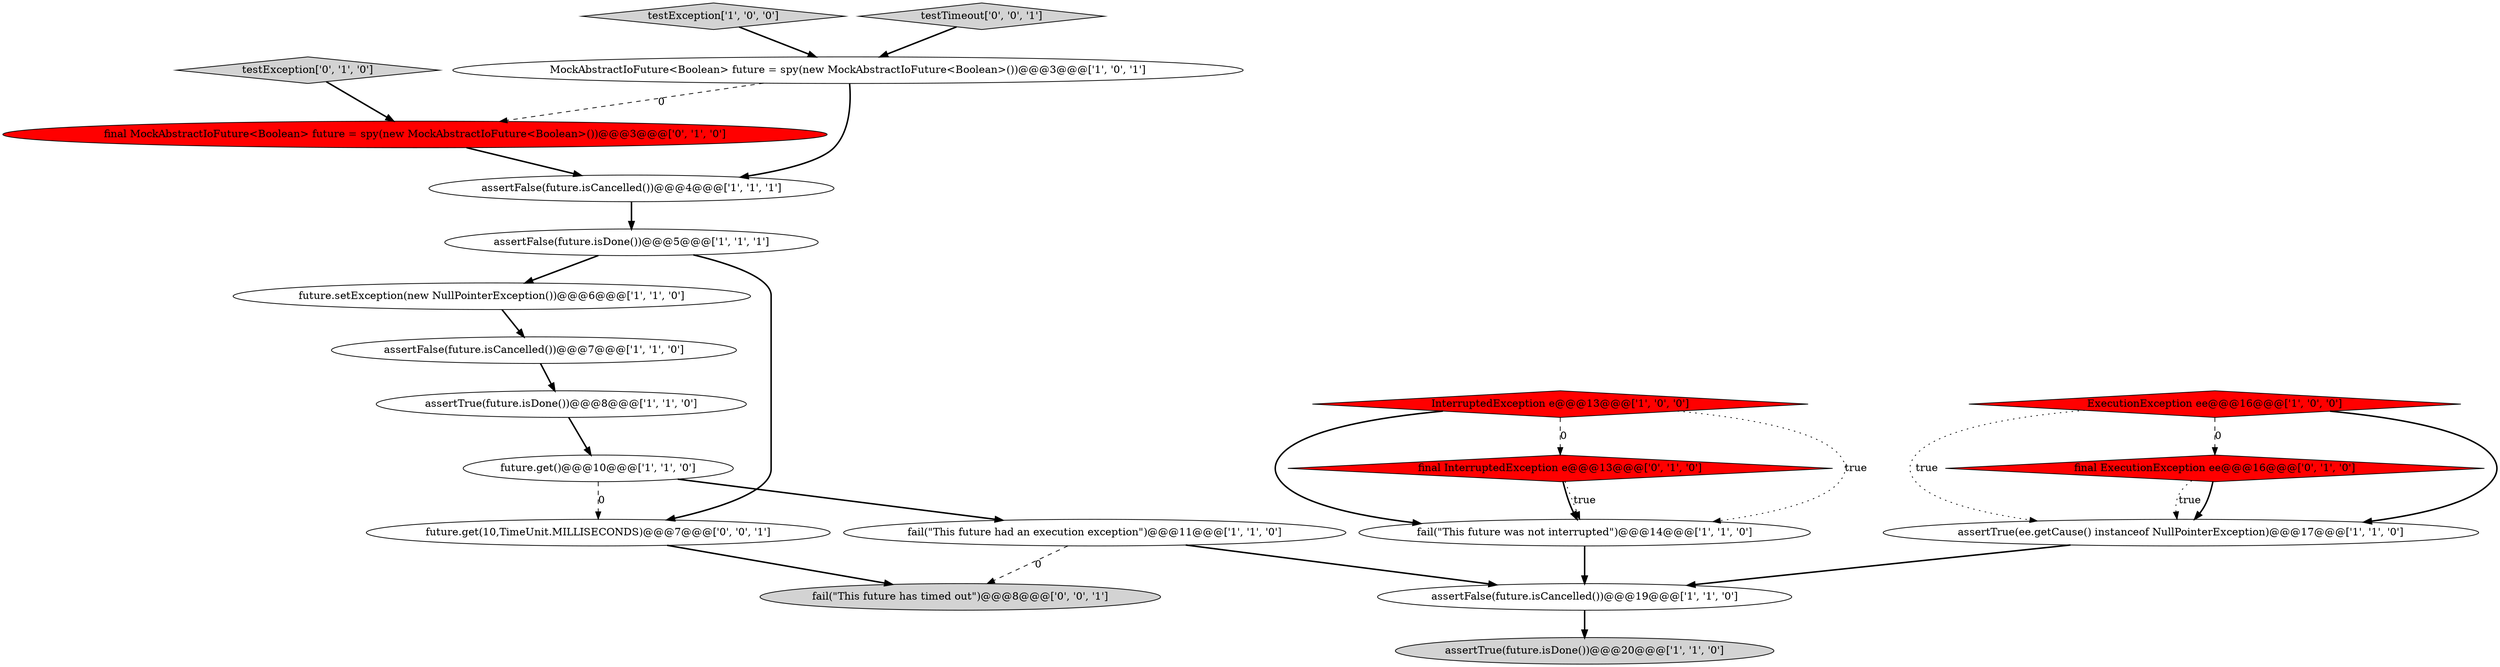digraph {
0 [style = filled, label = "testException['1', '0', '0']", fillcolor = lightgray, shape = diamond image = "AAA0AAABBB1BBB"];
7 [style = filled, label = "ExecutionException ee@@@16@@@['1', '0', '0']", fillcolor = red, shape = diamond image = "AAA1AAABBB1BBB"];
10 [style = filled, label = "assertFalse(future.isCancelled())@@@19@@@['1', '1', '0']", fillcolor = white, shape = ellipse image = "AAA0AAABBB1BBB"];
4 [style = filled, label = "assertTrue(future.isDone())@@@20@@@['1', '1', '0']", fillcolor = lightgray, shape = ellipse image = "AAA0AAABBB1BBB"];
19 [style = filled, label = "fail(\"This future has timed out\")@@@8@@@['0', '0', '1']", fillcolor = lightgray, shape = ellipse image = "AAA0AAABBB3BBB"];
17 [style = filled, label = "final MockAbstractIoFuture<Boolean> future = spy(new MockAbstractIoFuture<Boolean>())@@@3@@@['0', '1', '0']", fillcolor = red, shape = ellipse image = "AAA1AAABBB2BBB"];
11 [style = filled, label = "future.setException(new NullPointerException())@@@6@@@['1', '1', '0']", fillcolor = white, shape = ellipse image = "AAA0AAABBB1BBB"];
5 [style = filled, label = "future.get()@@@10@@@['1', '1', '0']", fillcolor = white, shape = ellipse image = "AAA0AAABBB1BBB"];
21 [style = filled, label = "future.get(10,TimeUnit.MILLISECONDS)@@@7@@@['0', '0', '1']", fillcolor = white, shape = ellipse image = "AAA0AAABBB3BBB"];
20 [style = filled, label = "testTimeout['0', '0', '1']", fillcolor = lightgray, shape = diamond image = "AAA0AAABBB3BBB"];
8 [style = filled, label = "assertFalse(future.isDone())@@@5@@@['1', '1', '1']", fillcolor = white, shape = ellipse image = "AAA0AAABBB1BBB"];
16 [style = filled, label = "testException['0', '1', '0']", fillcolor = lightgray, shape = diamond image = "AAA0AAABBB2BBB"];
12 [style = filled, label = "assertTrue(ee.getCause() instanceof NullPointerException)@@@17@@@['1', '1', '0']", fillcolor = white, shape = ellipse image = "AAA0AAABBB1BBB"];
2 [style = filled, label = "assertTrue(future.isDone())@@@8@@@['1', '1', '0']", fillcolor = white, shape = ellipse image = "AAA0AAABBB1BBB"];
1 [style = filled, label = "fail(\"This future had an execution exception\")@@@11@@@['1', '1', '0']", fillcolor = white, shape = ellipse image = "AAA0AAABBB1BBB"];
6 [style = filled, label = "fail(\"This future was not interrupted\")@@@14@@@['1', '1', '0']", fillcolor = white, shape = ellipse image = "AAA0AAABBB1BBB"];
13 [style = filled, label = "assertFalse(future.isCancelled())@@@7@@@['1', '1', '0']", fillcolor = white, shape = ellipse image = "AAA0AAABBB1BBB"];
18 [style = filled, label = "final ExecutionException ee@@@16@@@['0', '1', '0']", fillcolor = red, shape = diamond image = "AAA1AAABBB2BBB"];
9 [style = filled, label = "assertFalse(future.isCancelled())@@@4@@@['1', '1', '1']", fillcolor = white, shape = ellipse image = "AAA0AAABBB1BBB"];
15 [style = filled, label = "final InterruptedException e@@@13@@@['0', '1', '0']", fillcolor = red, shape = diamond image = "AAA1AAABBB2BBB"];
3 [style = filled, label = "InterruptedException e@@@13@@@['1', '0', '0']", fillcolor = red, shape = diamond image = "AAA1AAABBB1BBB"];
14 [style = filled, label = "MockAbstractIoFuture<Boolean> future = spy(new MockAbstractIoFuture<Boolean>())@@@3@@@['1', '0', '1']", fillcolor = white, shape = ellipse image = "AAA0AAABBB1BBB"];
7->18 [style = dashed, label="0"];
21->19 [style = bold, label=""];
7->12 [style = bold, label=""];
17->9 [style = bold, label=""];
1->19 [style = dashed, label="0"];
18->12 [style = bold, label=""];
3->6 [style = bold, label=""];
15->6 [style = bold, label=""];
20->14 [style = bold, label=""];
16->17 [style = bold, label=""];
3->6 [style = dotted, label="true"];
9->8 [style = bold, label=""];
7->12 [style = dotted, label="true"];
5->1 [style = bold, label=""];
0->14 [style = bold, label=""];
12->10 [style = bold, label=""];
18->12 [style = dotted, label="true"];
15->6 [style = dotted, label="true"];
6->10 [style = bold, label=""];
11->13 [style = bold, label=""];
10->4 [style = bold, label=""];
5->21 [style = dashed, label="0"];
8->21 [style = bold, label=""];
3->15 [style = dashed, label="0"];
14->17 [style = dashed, label="0"];
14->9 [style = bold, label=""];
1->10 [style = bold, label=""];
8->11 [style = bold, label=""];
2->5 [style = bold, label=""];
13->2 [style = bold, label=""];
}
